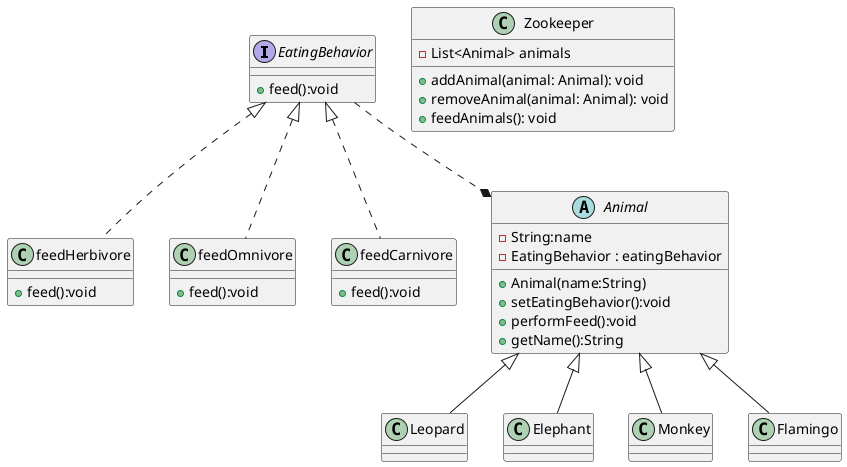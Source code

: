 @startuml

interface EatingBehavior{
    +feed():void
}

class feedHerbivore implements EatingBehavior{
    +feed():void
}
class feedOmnivore implements EatingBehavior{
    +feed():void
}
class feedCarnivore implements EatingBehavior{
    +feed():void
}

abstract class Animal{
    -String:name
    -EatingBehavior : eatingBehavior
    +Animal(name:String)
    +setEatingBehavior():void
    +performFeed():void
    +getName():String
}

class Leopard extends Animal{}
class Elephant extends Animal{}
class Monkey extends Animal{}
class Flamingo extends Animal{}


class Zookeeper {
  - List<Animal> animals
  + addAnimal(animal: Animal): void
  + removeAnimal(animal: Animal): void
  + feedAnimals(): void
}

EatingBehavior ..* Animal







@enduml
